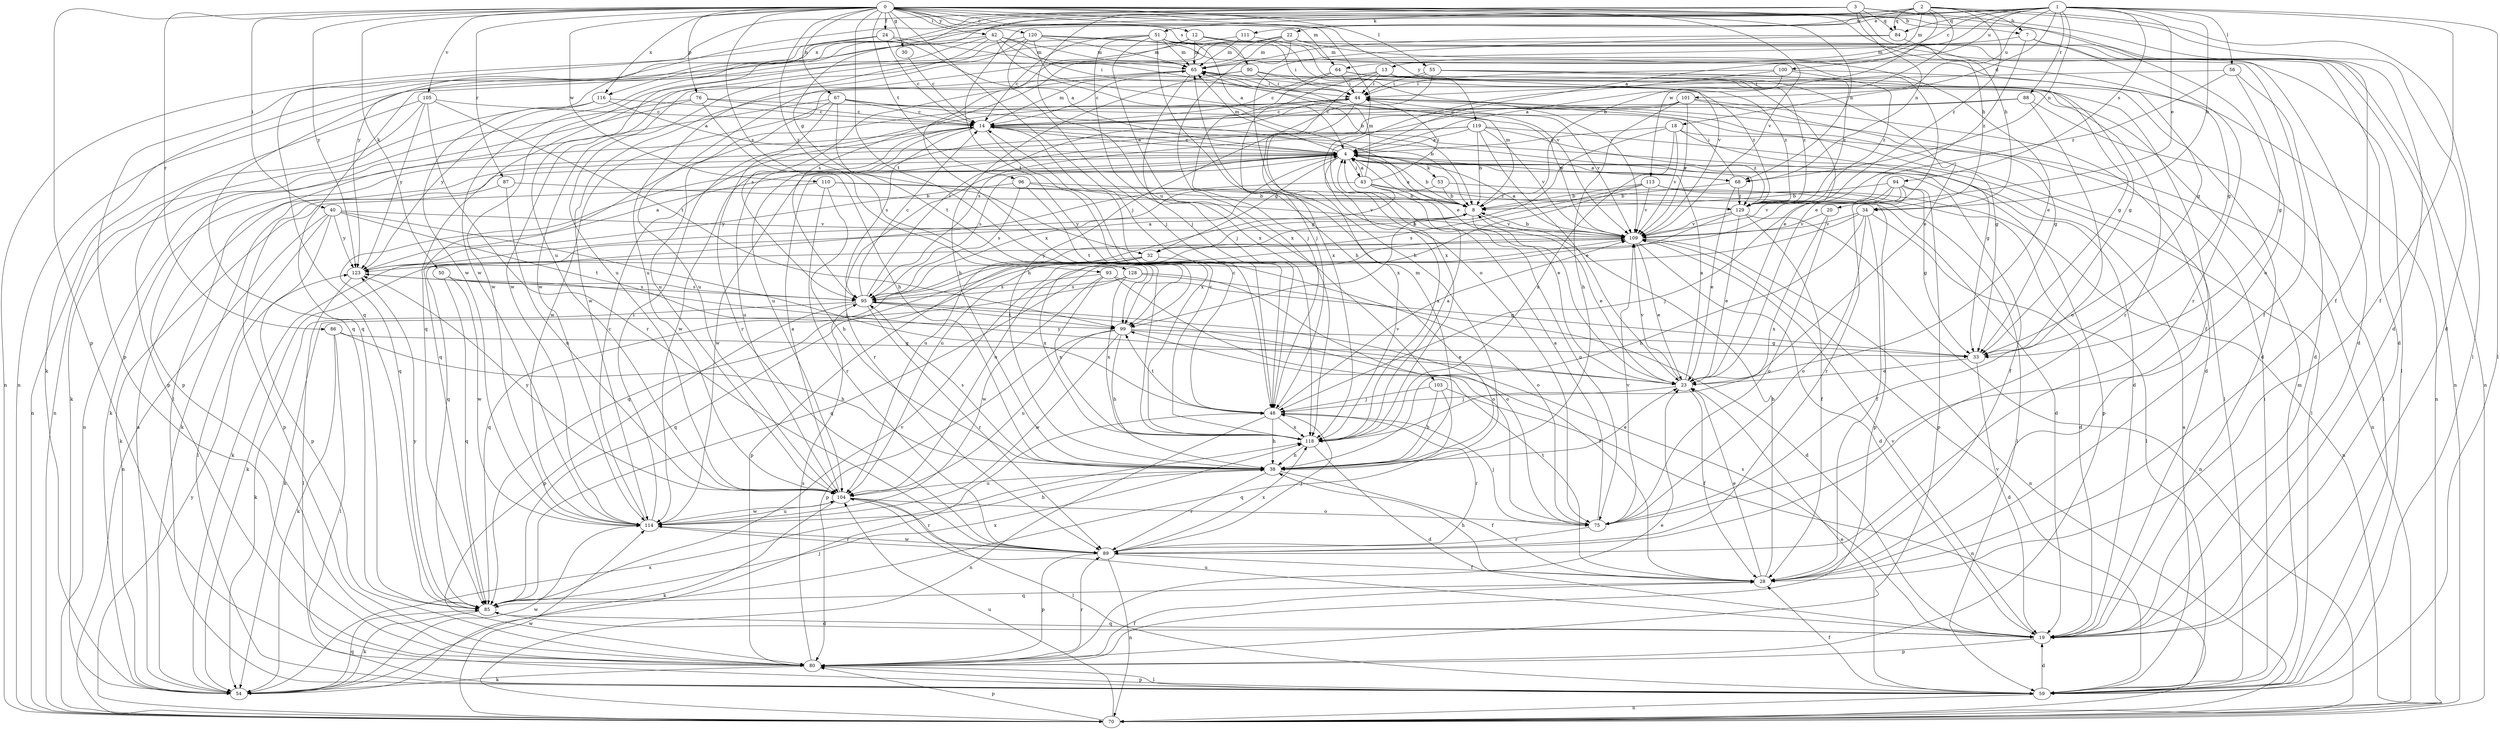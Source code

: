 strict digraph  {
0;
1;
2;
3;
4;
7;
8;
12;
13;
14;
18;
19;
20;
22;
23;
24;
28;
30;
32;
33;
34;
38;
40;
42;
43;
44;
48;
50;
51;
53;
54;
55;
56;
59;
64;
65;
67;
68;
70;
75;
76;
80;
84;
85;
86;
87;
88;
89;
90;
93;
94;
95;
96;
99;
100;
101;
103;
104;
105;
109;
110;
111;
113;
114;
116;
118;
119;
120;
123;
128;
129;
0 -> 7  [label=b];
0 -> 12  [label=c];
0 -> 24  [label=f];
0 -> 28  [label=f];
0 -> 30  [label=g];
0 -> 34  [label=h];
0 -> 40  [label=i];
0 -> 42  [label=i];
0 -> 48  [label=j];
0 -> 50  [label=k];
0 -> 55  [label=l];
0 -> 64  [label=m];
0 -> 67  [label=n];
0 -> 68  [label=n];
0 -> 75  [label=o];
0 -> 76  [label=p];
0 -> 80  [label=p];
0 -> 86  [label=r];
0 -> 87  [label=r];
0 -> 90  [label=s];
0 -> 93  [label=s];
0 -> 96  [label=t];
0 -> 99  [label=t];
0 -> 105  [label=v];
0 -> 109  [label=v];
0 -> 110  [label=w];
0 -> 116  [label=x];
0 -> 119  [label=y];
0 -> 120  [label=y];
0 -> 123  [label=y];
0 -> 128  [label=z];
1 -> 4  [label=a];
1 -> 13  [label=c];
1 -> 18  [label=d];
1 -> 20  [label=e];
1 -> 22  [label=e];
1 -> 28  [label=f];
1 -> 34  [label=h];
1 -> 56  [label=l];
1 -> 59  [label=l];
1 -> 68  [label=n];
1 -> 84  [label=q];
1 -> 88  [label=r];
1 -> 94  [label=s];
1 -> 99  [label=t];
1 -> 100  [label=u];
1 -> 101  [label=u];
1 -> 123  [label=y];
2 -> 7  [label=b];
2 -> 8  [label=b];
2 -> 19  [label=d];
2 -> 51  [label=k];
2 -> 59  [label=l];
2 -> 64  [label=m];
2 -> 84  [label=q];
2 -> 103  [label=u];
2 -> 104  [label=u];
2 -> 111  [label=w];
2 -> 113  [label=w];
2 -> 114  [label=w];
2 -> 129  [label=z];
3 -> 19  [label=d];
3 -> 32  [label=g];
3 -> 34  [label=h];
3 -> 68  [label=n];
3 -> 75  [label=o];
3 -> 84  [label=q];
3 -> 85  [label=q];
3 -> 114  [label=w];
3 -> 116  [label=x];
4 -> 8  [label=b];
4 -> 14  [label=c];
4 -> 23  [label=e];
4 -> 28  [label=f];
4 -> 32  [label=g];
4 -> 43  [label=i];
4 -> 53  [label=k];
4 -> 54  [label=k];
4 -> 65  [label=m];
4 -> 68  [label=n];
4 -> 80  [label=p];
4 -> 89  [label=r];
4 -> 95  [label=s];
4 -> 114  [label=w];
4 -> 118  [label=x];
7 -> 65  [label=m];
7 -> 70  [label=n];
7 -> 89  [label=r];
7 -> 129  [label=z];
8 -> 4  [label=a];
8 -> 23  [label=e];
8 -> 32  [label=g];
8 -> 54  [label=k];
8 -> 65  [label=m];
8 -> 109  [label=v];
12 -> 19  [label=d];
12 -> 44  [label=i];
12 -> 65  [label=m];
12 -> 70  [label=n];
12 -> 109  [label=v];
12 -> 118  [label=x];
13 -> 23  [label=e];
13 -> 33  [label=g];
13 -> 44  [label=i];
13 -> 48  [label=j];
13 -> 114  [label=w];
13 -> 118  [label=x];
13 -> 129  [label=z];
14 -> 4  [label=a];
14 -> 19  [label=d];
14 -> 65  [label=m];
14 -> 70  [label=n];
14 -> 95  [label=s];
14 -> 104  [label=u];
14 -> 114  [label=w];
14 -> 118  [label=x];
14 -> 129  [label=z];
18 -> 4  [label=a];
18 -> 59  [label=l];
18 -> 70  [label=n];
18 -> 99  [label=t];
18 -> 109  [label=v];
18 -> 118  [label=x];
19 -> 80  [label=p];
19 -> 85  [label=q];
19 -> 95  [label=s];
19 -> 104  [label=u];
19 -> 109  [label=v];
20 -> 75  [label=o];
20 -> 109  [label=v];
20 -> 118  [label=x];
22 -> 19  [label=d];
22 -> 23  [label=e];
22 -> 65  [label=m];
22 -> 70  [label=n];
22 -> 95  [label=s];
22 -> 104  [label=u];
22 -> 114  [label=w];
22 -> 118  [label=x];
23 -> 4  [label=a];
23 -> 28  [label=f];
23 -> 48  [label=j];
23 -> 109  [label=v];
23 -> 123  [label=y];
24 -> 4  [label=a];
24 -> 14  [label=c];
24 -> 65  [label=m];
24 -> 70  [label=n];
24 -> 80  [label=p];
28 -> 8  [label=b];
28 -> 23  [label=e];
28 -> 38  [label=h];
28 -> 85  [label=q];
28 -> 99  [label=t];
30 -> 14  [label=c];
32 -> 8  [label=b];
32 -> 75  [label=o];
32 -> 80  [label=p];
32 -> 85  [label=q];
32 -> 118  [label=x];
33 -> 19  [label=d];
33 -> 23  [label=e];
34 -> 19  [label=d];
34 -> 28  [label=f];
34 -> 38  [label=h];
34 -> 75  [label=o];
34 -> 85  [label=q];
34 -> 109  [label=v];
38 -> 23  [label=e];
38 -> 28  [label=f];
38 -> 65  [label=m];
38 -> 89  [label=r];
38 -> 95  [label=s];
38 -> 104  [label=u];
40 -> 48  [label=j];
40 -> 59  [label=l];
40 -> 70  [label=n];
40 -> 80  [label=p];
40 -> 99  [label=t];
40 -> 109  [label=v];
40 -> 123  [label=y];
42 -> 23  [label=e];
42 -> 44  [label=i];
42 -> 65  [label=m];
42 -> 85  [label=q];
42 -> 104  [label=u];
42 -> 109  [label=v];
42 -> 114  [label=w];
43 -> 4  [label=a];
43 -> 44  [label=i];
43 -> 65  [label=m];
43 -> 75  [label=o];
43 -> 80  [label=p];
43 -> 85  [label=q];
43 -> 104  [label=u];
43 -> 129  [label=z];
44 -> 14  [label=c];
44 -> 59  [label=l];
44 -> 85  [label=q];
44 -> 109  [label=v];
44 -> 118  [label=x];
48 -> 14  [label=c];
48 -> 38  [label=h];
48 -> 70  [label=n];
48 -> 89  [label=r];
48 -> 99  [label=t];
48 -> 109  [label=v];
48 -> 118  [label=x];
50 -> 85  [label=q];
50 -> 95  [label=s];
50 -> 114  [label=w];
51 -> 4  [label=a];
51 -> 14  [label=c];
51 -> 23  [label=e];
51 -> 38  [label=h];
51 -> 48  [label=j];
51 -> 54  [label=k];
51 -> 59  [label=l];
51 -> 65  [label=m];
51 -> 118  [label=x];
53 -> 8  [label=b];
53 -> 59  [label=l];
53 -> 123  [label=y];
54 -> 4  [label=a];
54 -> 48  [label=j];
54 -> 85  [label=q];
54 -> 114  [label=w];
54 -> 118  [label=x];
55 -> 19  [label=d];
55 -> 33  [label=g];
55 -> 38  [label=h];
55 -> 44  [label=i];
55 -> 104  [label=u];
55 -> 129  [label=z];
56 -> 19  [label=d];
56 -> 33  [label=g];
56 -> 44  [label=i];
56 -> 129  [label=z];
59 -> 4  [label=a];
59 -> 19  [label=d];
59 -> 23  [label=e];
59 -> 28  [label=f];
59 -> 44  [label=i];
59 -> 65  [label=m];
59 -> 70  [label=n];
59 -> 80  [label=p];
59 -> 109  [label=v];
64 -> 14  [label=c];
64 -> 23  [label=e];
64 -> 44  [label=i];
64 -> 48  [label=j];
64 -> 129  [label=z];
65 -> 44  [label=i];
65 -> 48  [label=j];
65 -> 89  [label=r];
65 -> 95  [label=s];
65 -> 104  [label=u];
67 -> 8  [label=b];
67 -> 14  [label=c];
67 -> 59  [label=l];
67 -> 89  [label=r];
67 -> 99  [label=t];
67 -> 109  [label=v];
67 -> 114  [label=w];
68 -> 4  [label=a];
68 -> 8  [label=b];
68 -> 23  [label=e];
68 -> 44  [label=i];
68 -> 129  [label=z];
70 -> 80  [label=p];
70 -> 104  [label=u];
70 -> 114  [label=w];
70 -> 123  [label=y];
75 -> 4  [label=a];
75 -> 48  [label=j];
75 -> 89  [label=r];
75 -> 109  [label=v];
76 -> 14  [label=c];
76 -> 33  [label=g];
76 -> 38  [label=h];
76 -> 54  [label=k];
76 -> 80  [label=p];
80 -> 23  [label=e];
80 -> 28  [label=f];
80 -> 54  [label=k];
80 -> 59  [label=l];
80 -> 89  [label=r];
80 -> 95  [label=s];
84 -> 33  [label=g];
84 -> 38  [label=h];
84 -> 65  [label=m];
85 -> 19  [label=d];
85 -> 54  [label=k];
85 -> 109  [label=v];
85 -> 118  [label=x];
85 -> 123  [label=y];
86 -> 33  [label=g];
86 -> 38  [label=h];
86 -> 54  [label=k];
86 -> 59  [label=l];
87 -> 8  [label=b];
87 -> 80  [label=p];
87 -> 104  [label=u];
88 -> 14  [label=c];
88 -> 59  [label=l];
88 -> 75  [label=o];
88 -> 95  [label=s];
89 -> 28  [label=f];
89 -> 48  [label=j];
89 -> 70  [label=n];
89 -> 80  [label=p];
89 -> 114  [label=w];
89 -> 118  [label=x];
90 -> 14  [label=c];
90 -> 28  [label=f];
90 -> 38  [label=h];
90 -> 44  [label=i];
90 -> 129  [label=z];
93 -> 33  [label=g];
93 -> 75  [label=o];
93 -> 95  [label=s];
93 -> 114  [label=w];
93 -> 118  [label=x];
94 -> 8  [label=b];
94 -> 33  [label=g];
94 -> 48  [label=j];
94 -> 80  [label=p];
94 -> 85  [label=q];
94 -> 89  [label=r];
94 -> 109  [label=v];
95 -> 4  [label=a];
95 -> 14  [label=c];
95 -> 28  [label=f];
95 -> 44  [label=i];
95 -> 54  [label=k];
95 -> 80  [label=p];
95 -> 89  [label=r];
95 -> 99  [label=t];
96 -> 8  [label=b];
96 -> 95  [label=s];
96 -> 99  [label=t];
96 -> 109  [label=v];
96 -> 123  [label=y];
99 -> 23  [label=e];
99 -> 33  [label=g];
99 -> 38  [label=h];
99 -> 80  [label=p];
99 -> 104  [label=u];
99 -> 114  [label=w];
100 -> 4  [label=a];
100 -> 44  [label=i];
100 -> 70  [label=n];
100 -> 118  [label=x];
100 -> 129  [label=z];
101 -> 14  [label=c];
101 -> 19  [label=d];
101 -> 33  [label=g];
101 -> 38  [label=h];
101 -> 104  [label=u];
101 -> 109  [label=v];
103 -> 38  [label=h];
103 -> 48  [label=j];
103 -> 70  [label=n];
103 -> 85  [label=q];
104 -> 4  [label=a];
104 -> 54  [label=k];
104 -> 59  [label=l];
104 -> 75  [label=o];
104 -> 89  [label=r];
104 -> 114  [label=w];
104 -> 123  [label=y];
105 -> 14  [label=c];
105 -> 70  [label=n];
105 -> 80  [label=p];
105 -> 89  [label=r];
105 -> 99  [label=t];
105 -> 123  [label=y];
109 -> 4  [label=a];
109 -> 8  [label=b];
109 -> 19  [label=d];
109 -> 23  [label=e];
109 -> 54  [label=k];
109 -> 70  [label=n];
109 -> 85  [label=q];
109 -> 123  [label=y];
110 -> 8  [label=b];
110 -> 19  [label=d];
110 -> 38  [label=h];
110 -> 54  [label=k];
110 -> 89  [label=r];
111 -> 65  [label=m];
111 -> 85  [label=q];
111 -> 109  [label=v];
113 -> 8  [label=b];
113 -> 59  [label=l];
113 -> 70  [label=n];
113 -> 95  [label=s];
113 -> 104  [label=u];
113 -> 109  [label=v];
114 -> 14  [label=c];
114 -> 38  [label=h];
114 -> 44  [label=i];
114 -> 89  [label=r];
114 -> 104  [label=u];
116 -> 4  [label=a];
116 -> 14  [label=c];
116 -> 70  [label=n];
116 -> 123  [label=y];
118 -> 4  [label=a];
118 -> 14  [label=c];
118 -> 19  [label=d];
118 -> 38  [label=h];
119 -> 4  [label=a];
119 -> 8  [label=b];
119 -> 23  [label=e];
119 -> 33  [label=g];
119 -> 54  [label=k];
119 -> 85  [label=q];
119 -> 109  [label=v];
119 -> 129  [label=z];
120 -> 8  [label=b];
120 -> 28  [label=f];
120 -> 33  [label=g];
120 -> 48  [label=j];
120 -> 65  [label=m];
120 -> 85  [label=q];
120 -> 114  [label=w];
123 -> 4  [label=a];
123 -> 59  [label=l];
123 -> 95  [label=s];
128 -> 19  [label=d];
128 -> 54  [label=k];
128 -> 75  [label=o];
128 -> 95  [label=s];
128 -> 118  [label=x];
129 -> 23  [label=e];
129 -> 28  [label=f];
129 -> 70  [label=n];
129 -> 104  [label=u];
129 -> 109  [label=v];
}
